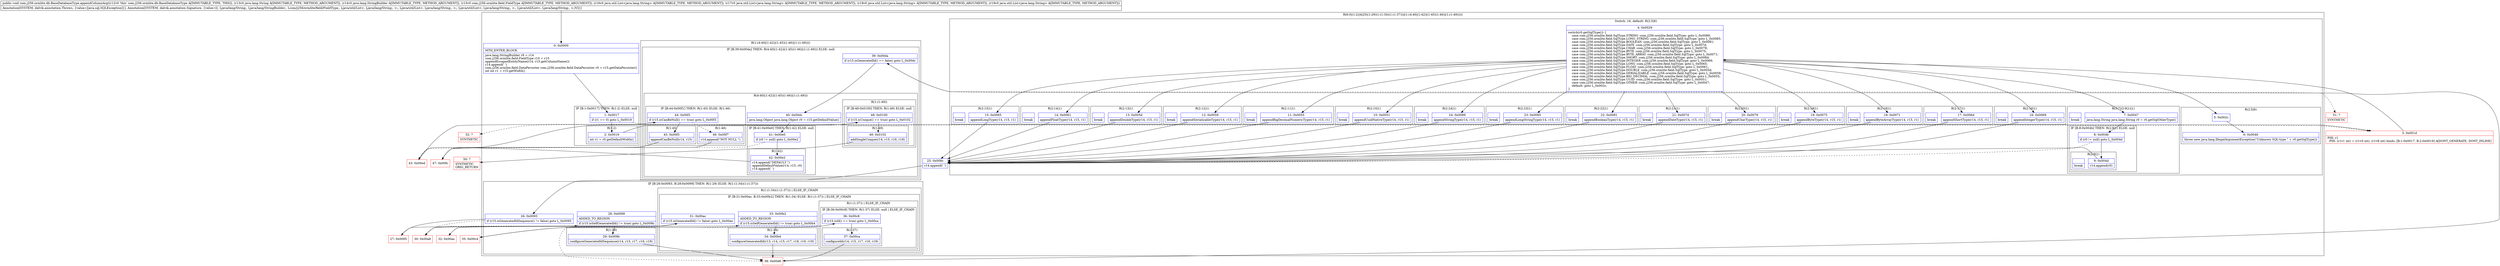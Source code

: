 digraph "CFG forcom.j256.ormlite.db.BaseDatabaseType.appendColumnArg(Ljava\/lang\/String;Ljava\/lang\/StringBuilder;Lcom\/j256\/ormlite\/field\/FieldType;Ljava\/util\/List;Ljava\/util\/List;Ljava\/util\/List;Ljava\/util\/List;)V" {
subgraph cluster_Region_608285897 {
label = "R(6:0|(1:2)|4|25|(1:29)(1:(1:34)(1:(1:37)))|(1:(4:40|(1:42)|(1:45)(1:46)|(1:(1:49)))))";
node [shape=record,color=blue];
Node_0 [shape=record,label="{0\:\ 0x0000|MTH_ENTER_BLOCK\l|java.lang.StringBuilder r9 = r14\lcom.j256.ormlite.field.FieldType r10 = r15\lappendEscapedEntityName(r14, r15.getColumnName())\lr14.append(' ')\lcom.j256.ormlite.field.DataPersister com.j256.ormlite.field.DataPersister r0 = r15.getDataPersister()\lint int r1 = r15.getWidth()\l}"];
subgraph cluster_IfRegion_178817566 {
label = "IF [B:1:0x0017] THEN: R(1:2) ELSE: null";
node [shape=record,color=blue];
Node_1 [shape=record,label="{1\:\ 0x0017|if (r1 == 0) goto L_0x0019\l}"];
subgraph cluster_Region_430391097 {
label = "R(1:2)";
node [shape=record,color=blue];
Node_2 [shape=record,label="{2\:\ 0x0019|int r1 = r0.getDefaultWidth()\l}"];
}
}
subgraph cluster_SwitchRegion_1880359572 {
label = "Switch: 16, default: R(2:5|6)";
node [shape=record,color=blue];
Node_4 [shape=record,label="{4\:\ 0x0029|switch(r0.getSqlType()) \{\l    case com.j256.ormlite.field.SqlType.STRING :com.j256.ormlite.field.SqlType: goto L_0x0089;\l    case com.j256.ormlite.field.SqlType.LONG_STRING :com.j256.ormlite.field.SqlType: goto L_0x0085;\l    case com.j256.ormlite.field.SqlType.BOOLEAN :com.j256.ormlite.field.SqlType: goto L_0x0081;\l    case com.j256.ormlite.field.SqlType.DATE :com.j256.ormlite.field.SqlType: goto L_0x007d;\l    case com.j256.ormlite.field.SqlType.CHAR :com.j256.ormlite.field.SqlType: goto L_0x0079;\l    case com.j256.ormlite.field.SqlType.BYTE :com.j256.ormlite.field.SqlType: goto L_0x0075;\l    case com.j256.ormlite.field.SqlType.BYTE_ARRAY :com.j256.ormlite.field.SqlType: goto L_0x0071;\l    case com.j256.ormlite.field.SqlType.SHORT :com.j256.ormlite.field.SqlType: goto L_0x006d;\l    case com.j256.ormlite.field.SqlType.INTEGER :com.j256.ormlite.field.SqlType: goto L_0x0069;\l    case com.j256.ormlite.field.SqlType.LONG :com.j256.ormlite.field.SqlType: goto L_0x0065;\l    case com.j256.ormlite.field.SqlType.FLOAT :com.j256.ormlite.field.SqlType: goto L_0x0061;\l    case com.j256.ormlite.field.SqlType.DOUBLE :com.j256.ormlite.field.SqlType: goto L_0x005d;\l    case com.j256.ormlite.field.SqlType.SERIALIZABLE :com.j256.ormlite.field.SqlType: goto L_0x0059;\l    case com.j256.ormlite.field.SqlType.BIG_DECIMAL :com.j256.ormlite.field.SqlType: goto L_0x0055;\l    case com.j256.ormlite.field.SqlType.UUID :com.j256.ormlite.field.SqlType: goto L_0x0051;\l    case com.j256.ormlite.field.SqlType.OTHER :com.j256.ormlite.field.SqlType: goto L_0x0047;\l    default: goto L_0x002c;\l\}\l}"];
subgraph cluster_Region_1517828477 {
label = "R(2:24|1)";
node [shape=record,color=blue];
Node_24 [shape=record,label="{24\:\ 0x0089|appendStringType(r14, r15, r1)\l}"];
Node_InsnContainer_1269113957 [shape=record,label="{|break\l}"];
}
subgraph cluster_Region_407669171 {
label = "R(2:23|1)";
node [shape=record,color=blue];
Node_23 [shape=record,label="{23\:\ 0x0085|appendLongStringType(r14, r15, r1)\l}"];
Node_InsnContainer_1311988731 [shape=record,label="{|break\l}"];
}
subgraph cluster_Region_53845590 {
label = "R(2:22|1)";
node [shape=record,color=blue];
Node_22 [shape=record,label="{22\:\ 0x0081|appendBooleanType(r14, r15, r1)\l}"];
Node_InsnContainer_1109525657 [shape=record,label="{|break\l}"];
}
subgraph cluster_Region_1292045396 {
label = "R(2:21|1)";
node [shape=record,color=blue];
Node_21 [shape=record,label="{21\:\ 0x007d|appendDateType(r14, r15, r1)\l}"];
Node_InsnContainer_983204216 [shape=record,label="{|break\l}"];
}
subgraph cluster_Region_1445685080 {
label = "R(2:20|1)";
node [shape=record,color=blue];
Node_20 [shape=record,label="{20\:\ 0x0079|appendCharType(r14, r15, r1)\l}"];
Node_InsnContainer_1493044290 [shape=record,label="{|break\l}"];
}
subgraph cluster_Region_718695743 {
label = "R(2:19|1)";
node [shape=record,color=blue];
Node_19 [shape=record,label="{19\:\ 0x0075|appendByteType(r14, r15, r1)\l}"];
Node_InsnContainer_214333477 [shape=record,label="{|break\l}"];
}
subgraph cluster_Region_87982365 {
label = "R(2:18|1)";
node [shape=record,color=blue];
Node_18 [shape=record,label="{18\:\ 0x0071|appendByteArrayType(r14, r15, r1)\l}"];
Node_InsnContainer_1586672616 [shape=record,label="{|break\l}"];
}
subgraph cluster_Region_1342852162 {
label = "R(2:17|1)";
node [shape=record,color=blue];
Node_17 [shape=record,label="{17\:\ 0x006d|appendShortType(r14, r15, r1)\l}"];
Node_InsnContainer_820865027 [shape=record,label="{|break\l}"];
}
subgraph cluster_Region_1570173116 {
label = "R(2:16|1)";
node [shape=record,color=blue];
Node_16 [shape=record,label="{16\:\ 0x0069|appendIntegerType(r14, r15, r1)\l}"];
Node_InsnContainer_408550976 [shape=record,label="{|break\l}"];
}
subgraph cluster_Region_1152434596 {
label = "R(2:15|1)";
node [shape=record,color=blue];
Node_15 [shape=record,label="{15\:\ 0x0065|appendLongType(r14, r15, r1)\l}"];
Node_InsnContainer_660716094 [shape=record,label="{|break\l}"];
}
subgraph cluster_Region_897029702 {
label = "R(2:14|1)";
node [shape=record,color=blue];
Node_14 [shape=record,label="{14\:\ 0x0061|appendFloatType(r14, r15, r1)\l}"];
Node_InsnContainer_1822904521 [shape=record,label="{|break\l}"];
}
subgraph cluster_Region_924693750 {
label = "R(2:13|1)";
node [shape=record,color=blue];
Node_13 [shape=record,label="{13\:\ 0x005d|appendDoubleType(r14, r15, r1)\l}"];
Node_InsnContainer_936476718 [shape=record,label="{|break\l}"];
}
subgraph cluster_Region_1566876089 {
label = "R(2:12|1)";
node [shape=record,color=blue];
Node_12 [shape=record,label="{12\:\ 0x0059|appendSerializableType(r14, r15, r1)\l}"];
Node_InsnContainer_1613611882 [shape=record,label="{|break\l}"];
}
subgraph cluster_Region_521922128 {
label = "R(2:11|1)";
node [shape=record,color=blue];
Node_11 [shape=record,label="{11\:\ 0x0055|appendBigDecimalNumericType(r14, r15, r1)\l}"];
Node_InsnContainer_1245127963 [shape=record,label="{|break\l}"];
}
subgraph cluster_Region_383223379 {
label = "R(2:10|1)";
node [shape=record,color=blue];
Node_10 [shape=record,label="{10\:\ 0x0051|appendUuidNativeType(r14, r15, r1)\l}"];
Node_InsnContainer_473961868 [shape=record,label="{|break\l}"];
}
subgraph cluster_Region_60304844 {
label = "R(3:7|(2:9|1)|1)";
node [shape=record,color=blue];
Node_7 [shape=record,label="{7\:\ 0x0047|java.lang.String java.lang.String r0 = r0.getSqlOtherType()\l}"];
subgraph cluster_IfRegion_1577099083 {
label = "IF [B:8:0x004b] THEN: R(2:9|1) ELSE: null";
node [shape=record,color=blue];
Node_8 [shape=record,label="{8\:\ 0x004b|if (r0 != null) goto L_0x004d\l}"];
subgraph cluster_Region_722567698 {
label = "R(2:9|1)";
node [shape=record,color=blue];
Node_9 [shape=record,label="{9\:\ 0x004d|r14.append(r0)\l}"];
Node_InsnContainer_665532122 [shape=record,label="{|break\l}"];
}
}
Node_InsnContainer_689149910 [shape=record,label="{|break\l}"];
}
subgraph cluster_Region_718681738 {
label = "R(2:5|6)";
node [shape=record,color=blue];
Node_5 [shape=record,label="{5\:\ 0x002c}"];
Node_6 [shape=record,label="{6\:\ 0x0046|throw new java.lang.IllegalArgumentException(\"Unknown SQL\-type \" + r0.getSqlType())\l}"];
}
}
Node_25 [shape=record,label="{25\:\ 0x008c|r14.append(' ')\l}"];
subgraph cluster_IfRegion_1526685714 {
label = "IF [B:26:0x0093, B:28:0x0099] THEN: R(1:29) ELSE: R(1:(1:34)(1:(1:37)))";
node [shape=record,color=blue];
Node_26 [shape=record,label="{26\:\ 0x0093|if (r15.isGeneratedIdSequence() != false) goto L_0x0095\l}"];
Node_28 [shape=record,label="{28\:\ 0x0099|ADDED_TO_REGION\l|if (r15.isSelfGeneratedId() != true) goto L_0x009b\l}"];
subgraph cluster_Region_1175450292 {
label = "R(1:29)";
node [shape=record,color=blue];
Node_29 [shape=record,label="{29\:\ 0x009b|configureGeneratedIdSequence(r14, r15, r17, r16, r19)\l}"];
}
subgraph cluster_Region_946602313 {
label = "R(1:(1:34)(1:(1:37))) | ELSE_IF_CHAIN\l";
node [shape=record,color=blue];
subgraph cluster_IfRegion_234130613 {
label = "IF [B:31:0x00ac, B:33:0x00b2] THEN: R(1:34) ELSE: R(1:(1:37)) | ELSE_IF_CHAIN\l";
node [shape=record,color=blue];
Node_31 [shape=record,label="{31\:\ 0x00ac|if (r15.isGeneratedId() != false) goto L_0x00ae\l}"];
Node_33 [shape=record,label="{33\:\ 0x00b2|ADDED_TO_REGION\l|if (r15.isSelfGeneratedId() != true) goto L_0x00b4\l}"];
subgraph cluster_Region_749372137 {
label = "R(1:34)";
node [shape=record,color=blue];
Node_34 [shape=record,label="{34\:\ 0x00b4|configureGeneratedId(r13, r14, r15, r17, r18, r16, r19)\l}"];
}
subgraph cluster_Region_352935834 {
label = "R(1:(1:37)) | ELSE_IF_CHAIN\l";
node [shape=record,color=blue];
subgraph cluster_IfRegion_1295475259 {
label = "IF [B:36:0x00c8] THEN: R(1:37) ELSE: null | ELSE_IF_CHAIN\l";
node [shape=record,color=blue];
Node_36 [shape=record,label="{36\:\ 0x00c8|if (r15.isId() == true) goto L_0x00ca\l}"];
subgraph cluster_Region_1678757388 {
label = "R(1:37)";
node [shape=record,color=blue];
Node_37 [shape=record,label="{37\:\ 0x00ca|configureId(r14, r15, r17, r16, r19)\l}"];
}
}
}
}
}
}
subgraph cluster_Region_474658222 {
label = "R(1:(4:40|(1:42)|(1:45)(1:46)|(1:(1:49))))";
node [shape=record,color=blue];
subgraph cluster_IfRegion_1130421298 {
label = "IF [B:39:0x00da] THEN: R(4:40|(1:42)|(1:45)(1:46)|(1:(1:49))) ELSE: null";
node [shape=record,color=blue];
Node_39 [shape=record,label="{39\:\ 0x00da|if (r15.isGeneratedId() == false) goto L_0x00dc\l}"];
subgraph cluster_Region_1278687867 {
label = "R(4:40|(1:42)|(1:45)(1:46)|(1:(1:49)))";
node [shape=record,color=blue];
Node_40 [shape=record,label="{40\:\ 0x00dc|java.lang.Object java.lang.Object r0 = r15.getDefaultValue()\l}"];
subgraph cluster_IfRegion_883307309 {
label = "IF [B:41:0x00e0] THEN: R(1:42) ELSE: null";
node [shape=record,color=blue];
Node_41 [shape=record,label="{41\:\ 0x00e0|if (r0 != null) goto L_0x00e2\l}"];
subgraph cluster_Region_1951361679 {
label = "R(1:42)";
node [shape=record,color=blue];
Node_42 [shape=record,label="{42\:\ 0x00e2|r14.append(\"DEFAULT \")\lappendDefaultValue(r14, r15, r0)\lr14.append(' ')\l}"];
}
}
subgraph cluster_IfRegion_892356831 {
label = "IF [B:44:0x00f1] THEN: R(1:45) ELSE: R(1:46)";
node [shape=record,color=blue];
Node_44 [shape=record,label="{44\:\ 0x00f1|if (r15.isCanBeNull() == true) goto L_0x00f3\l}"];
subgraph cluster_Region_794140635 {
label = "R(1:45)";
node [shape=record,color=blue];
Node_45 [shape=record,label="{45\:\ 0x00f3|appendCanBeNull(r14, r15)\l}"];
}
subgraph cluster_Region_1719384154 {
label = "R(1:46)";
node [shape=record,color=blue];
Node_46 [shape=record,label="{46\:\ 0x00f7|r14.append(\"NOT NULL \")\l}"];
}
}
subgraph cluster_Region_599747051 {
label = "R(1:(1:49))";
node [shape=record,color=blue];
subgraph cluster_IfRegion_343849971 {
label = "IF [B:48:0x0100] THEN: R(1:49) ELSE: null";
node [shape=record,color=blue];
Node_48 [shape=record,label="{48\:\ 0x0100|if (r15.isUnique() == true) goto L_0x0102\l}"];
subgraph cluster_Region_391534048 {
label = "R(1:49)";
node [shape=record,color=blue];
Node_49 [shape=record,label="{49\:\ 0x0102|addSingleUnique(r14, r15, r16, r18)\l}"];
}
}
}
}
}
}
}
Node_3 [shape=record,color=red,label="{3\:\ 0x001d|PHI: r1 \l  PHI: (r1v1 int) = (r1v0 int), (r1v8 int) binds: [B:1:0x0017, B:2:0x0019] A[DONT_GENERATE, DONT_INLINE]\l}"];
Node_27 [shape=record,color=red,label="{27\:\ 0x0095}"];
Node_30 [shape=record,color=red,label="{30\:\ 0x00a8}"];
Node_32 [shape=record,color=red,label="{32\:\ 0x00ae}"];
Node_35 [shape=record,color=red,label="{35\:\ 0x00c4}"];
Node_38 [shape=record,color=red,label="{38\:\ 0x00d6}"];
Node_43 [shape=record,color=red,label="{43\:\ 0x00ed}"];
Node_47 [shape=record,color=red,label="{47\:\ 0x00fc}"];
Node_50 [shape=record,color=red,label="{50\:\ ?|SYNTHETIC\lORIG_RETURN\l}"];
Node_51 [shape=record,color=red,label="{51\:\ ?|SYNTHETIC\l}"];
Node_52 [shape=record,color=red,label="{52\:\ ?|SYNTHETIC\l}"];
MethodNode[shape=record,label="{public void com.j256.ormlite.db.BaseDatabaseType.appendColumnArg((r12v0 'this' com.j256.ormlite.db.BaseDatabaseType A[IMMUTABLE_TYPE, THIS]), (r13v0 java.lang.String A[IMMUTABLE_TYPE, METHOD_ARGUMENT]), (r14v0 java.lang.StringBuilder A[IMMUTABLE_TYPE, METHOD_ARGUMENT]), (r15v0 com.j256.ormlite.field.FieldType A[IMMUTABLE_TYPE, METHOD_ARGUMENT]), (r16v0 java.util.List\<java.lang.String\> A[IMMUTABLE_TYPE, METHOD_ARGUMENT]), (r17v0 java.util.List\<java.lang.String\> A[IMMUTABLE_TYPE, METHOD_ARGUMENT]), (r18v0 java.util.List\<java.lang.String\> A[IMMUTABLE_TYPE, METHOD_ARGUMENT]), (r19v0 java.util.List\<java.lang.String\> A[IMMUTABLE_TYPE, METHOD_ARGUMENT]))  | Annotation[SYSTEM, dalvik.annotation.Throws, \{value=[java.sql.SQLException]\}], Annotation[SYSTEM, dalvik.annotation.Signature, \{value=[(, Ljava\/lang\/String;, Ljava\/lang\/StringBuilder;, Lcom\/j256\/ormlite\/field\/FieldType;, Ljava\/util\/List\<, Ljava\/lang\/String;, \>;, Ljava\/util\/List\<, Ljava\/lang\/String;, \>;, Ljava\/util\/List\<, Ljava\/lang\/String;, \>;, Ljava\/util\/List\<, Ljava\/lang\/String;, \>;)V]\}]\l}"];
MethodNode -> Node_0;
Node_0 -> Node_1;
Node_1 -> Node_2;
Node_1 -> Node_3[style=dashed];
Node_2 -> Node_3;
Node_4 -> Node_5;
Node_4 -> Node_7;
Node_4 -> Node_10;
Node_4 -> Node_11;
Node_4 -> Node_12;
Node_4 -> Node_13;
Node_4 -> Node_14;
Node_4 -> Node_15;
Node_4 -> Node_16;
Node_4 -> Node_17;
Node_4 -> Node_18;
Node_4 -> Node_19;
Node_4 -> Node_20;
Node_4 -> Node_21;
Node_4 -> Node_22;
Node_4 -> Node_23;
Node_4 -> Node_24;
Node_24 -> Node_25;
Node_23 -> Node_25;
Node_22 -> Node_25;
Node_21 -> Node_25;
Node_20 -> Node_25;
Node_19 -> Node_25;
Node_18 -> Node_25;
Node_17 -> Node_25;
Node_16 -> Node_25;
Node_15 -> Node_25;
Node_14 -> Node_25;
Node_13 -> Node_25;
Node_12 -> Node_25;
Node_11 -> Node_25;
Node_10 -> Node_25;
Node_7 -> Node_8;
Node_8 -> Node_9;
Node_8 -> Node_25[style=dashed];
Node_9 -> Node_25;
Node_5 -> Node_6;
Node_25 -> Node_26;
Node_26 -> Node_27;
Node_26 -> Node_30[style=dashed];
Node_28 -> Node_29;
Node_28 -> Node_30[style=dashed];
Node_29 -> Node_38;
Node_31 -> Node_32;
Node_31 -> Node_35[style=dashed];
Node_33 -> Node_34;
Node_33 -> Node_35[style=dashed];
Node_34 -> Node_38;
Node_36 -> Node_37;
Node_36 -> Node_38[style=dashed];
Node_37 -> Node_38;
Node_39 -> Node_40;
Node_39 -> Node_51[style=dashed];
Node_40 -> Node_41;
Node_41 -> Node_42;
Node_41 -> Node_43[style=dashed];
Node_42 -> Node_43;
Node_44 -> Node_45;
Node_44 -> Node_46[style=dashed];
Node_45 -> Node_47;
Node_46 -> Node_47;
Node_48 -> Node_49;
Node_48 -> Node_52[style=dashed];
Node_49 -> Node_50;
Node_3 -> Node_4;
Node_27 -> Node_28;
Node_30 -> Node_31;
Node_32 -> Node_33;
Node_35 -> Node_36;
Node_38 -> Node_39;
Node_43 -> Node_44;
Node_47 -> Node_48;
}

